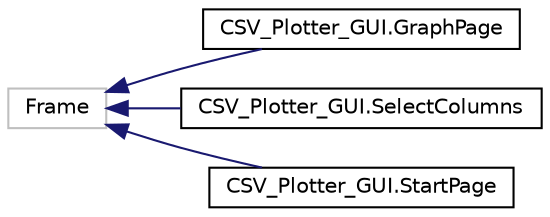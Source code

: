 digraph "Graphical Class Hierarchy"
{
 // LATEX_PDF_SIZE
  edge [fontname="Helvetica",fontsize="10",labelfontname="Helvetica",labelfontsize="10"];
  node [fontname="Helvetica",fontsize="10",shape=record];
  rankdir="LR";
  Node5 [label="Frame",height=0.2,width=0.4,color="grey75", fillcolor="white", style="filled",tooltip=" "];
  Node5 -> Node0 [dir="back",color="midnightblue",fontsize="10",style="solid",fontname="Helvetica"];
  Node0 [label="CSV_Plotter_GUI.GraphPage",height=0.2,width=0.4,color="black", fillcolor="white", style="filled",URL="$classCSV__Plotter__GUI_1_1GraphPage.html",tooltip=" "];
  Node5 -> Node7 [dir="back",color="midnightblue",fontsize="10",style="solid",fontname="Helvetica"];
  Node7 [label="CSV_Plotter_GUI.SelectColumns",height=0.2,width=0.4,color="black", fillcolor="white", style="filled",URL="$classCSV__Plotter__GUI_1_1SelectColumns.html",tooltip=" "];
  Node5 -> Node8 [dir="back",color="midnightblue",fontsize="10",style="solid",fontname="Helvetica"];
  Node8 [label="CSV_Plotter_GUI.StartPage",height=0.2,width=0.4,color="black", fillcolor="white", style="filled",URL="$classCSV__Plotter__GUI_1_1StartPage.html",tooltip=" "];
}
